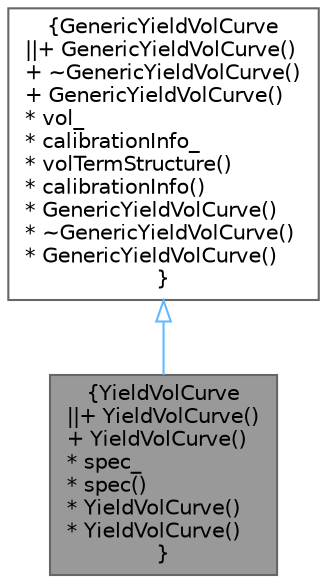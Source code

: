 digraph "YieldVolCurve"
{
 // INTERACTIVE_SVG=YES
 // LATEX_PDF_SIZE
  bgcolor="transparent";
  edge [fontname=Helvetica,fontsize=10,labelfontname=Helvetica,labelfontsize=10];
  node [fontname=Helvetica,fontsize=10,shape=box,height=0.2,width=0.4];
  Node1 [label="{YieldVolCurve\n||+ YieldVolCurve()\l+ YieldVolCurve()\l* spec_\l* spec()\l* YieldVolCurve()\l* YieldVolCurve()\l}",height=0.2,width=0.4,color="gray40", fillcolor="grey60", style="filled", fontcolor="black",tooltip="Wrapper class for building Yield volatility structures."];
  Node2 -> Node1 [dir="back",color="steelblue1",style="solid",arrowtail="onormal"];
  Node2 [label="{GenericYieldVolCurve\n||+ GenericYieldVolCurve()\l+ ~GenericYieldVolCurve()\l+ GenericYieldVolCurve()\l* vol_\l* calibrationInfo_\l* volTermStructure()\l* calibrationInfo()\l* GenericYieldVolCurve()\l* ~GenericYieldVolCurve()\l* GenericYieldVolCurve()\l}",height=0.2,width=0.4,color="gray40", fillcolor="white", style="filled",URL="$classore_1_1data_1_1_generic_yield_vol_curve.html",tooltip="Wrapper class for building Generic yield volatility structures."];
}

